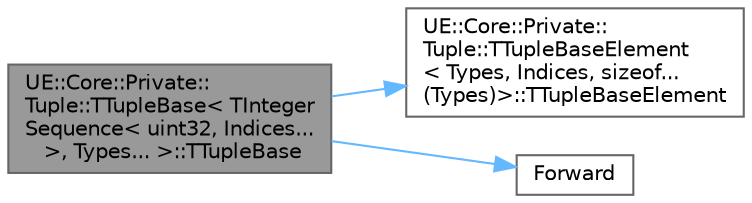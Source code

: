 digraph "UE::Core::Private::Tuple::TTupleBase&lt; TIntegerSequence&lt; uint32, Indices... &gt;, Types... &gt;::TTupleBase"
{
 // INTERACTIVE_SVG=YES
 // LATEX_PDF_SIZE
  bgcolor="transparent";
  edge [fontname=Helvetica,fontsize=10,labelfontname=Helvetica,labelfontsize=10];
  node [fontname=Helvetica,fontsize=10,shape=box,height=0.2,width=0.4];
  rankdir="LR";
  Node1 [id="Node000001",label="UE::Core::Private::\lTuple::TTupleBase\< TInteger\lSequence\< uint32, Indices...\l \>, Types... \>::TTupleBase",height=0.2,width=0.4,color="gray40", fillcolor="grey60", style="filled", fontcolor="black",tooltip=" "];
  Node1 -> Node2 [id="edge1_Node000001_Node000002",color="steelblue1",style="solid",tooltip=" "];
  Node2 [id="Node000002",label="UE::Core::Private::\lTuple::TTupleBaseElement\l\< Types, Indices, sizeof...\l(Types)\>::TTupleBaseElement",height=0.2,width=0.4,color="grey40", fillcolor="white", style="filled",URL="$d1/db2/structUE_1_1Core_1_1Private_1_1Tuple_1_1TTupleBaseElement.html#a45fe265accf6f96117037a4f28050e3c",tooltip=" "];
  Node1 -> Node3 [id="edge2_Node000001_Node000003",color="steelblue1",style="solid",tooltip=" "];
  Node3 [id="Node000003",label="Forward",height=0.2,width=0.4,color="grey40", fillcolor="white", style="filled",URL="$d4/d24/UnrealTemplate_8h.html#a68f280c1d561a8899a1e9e3ea8405d00",tooltip="Forward will cast a reference to an rvalue reference."];
}
